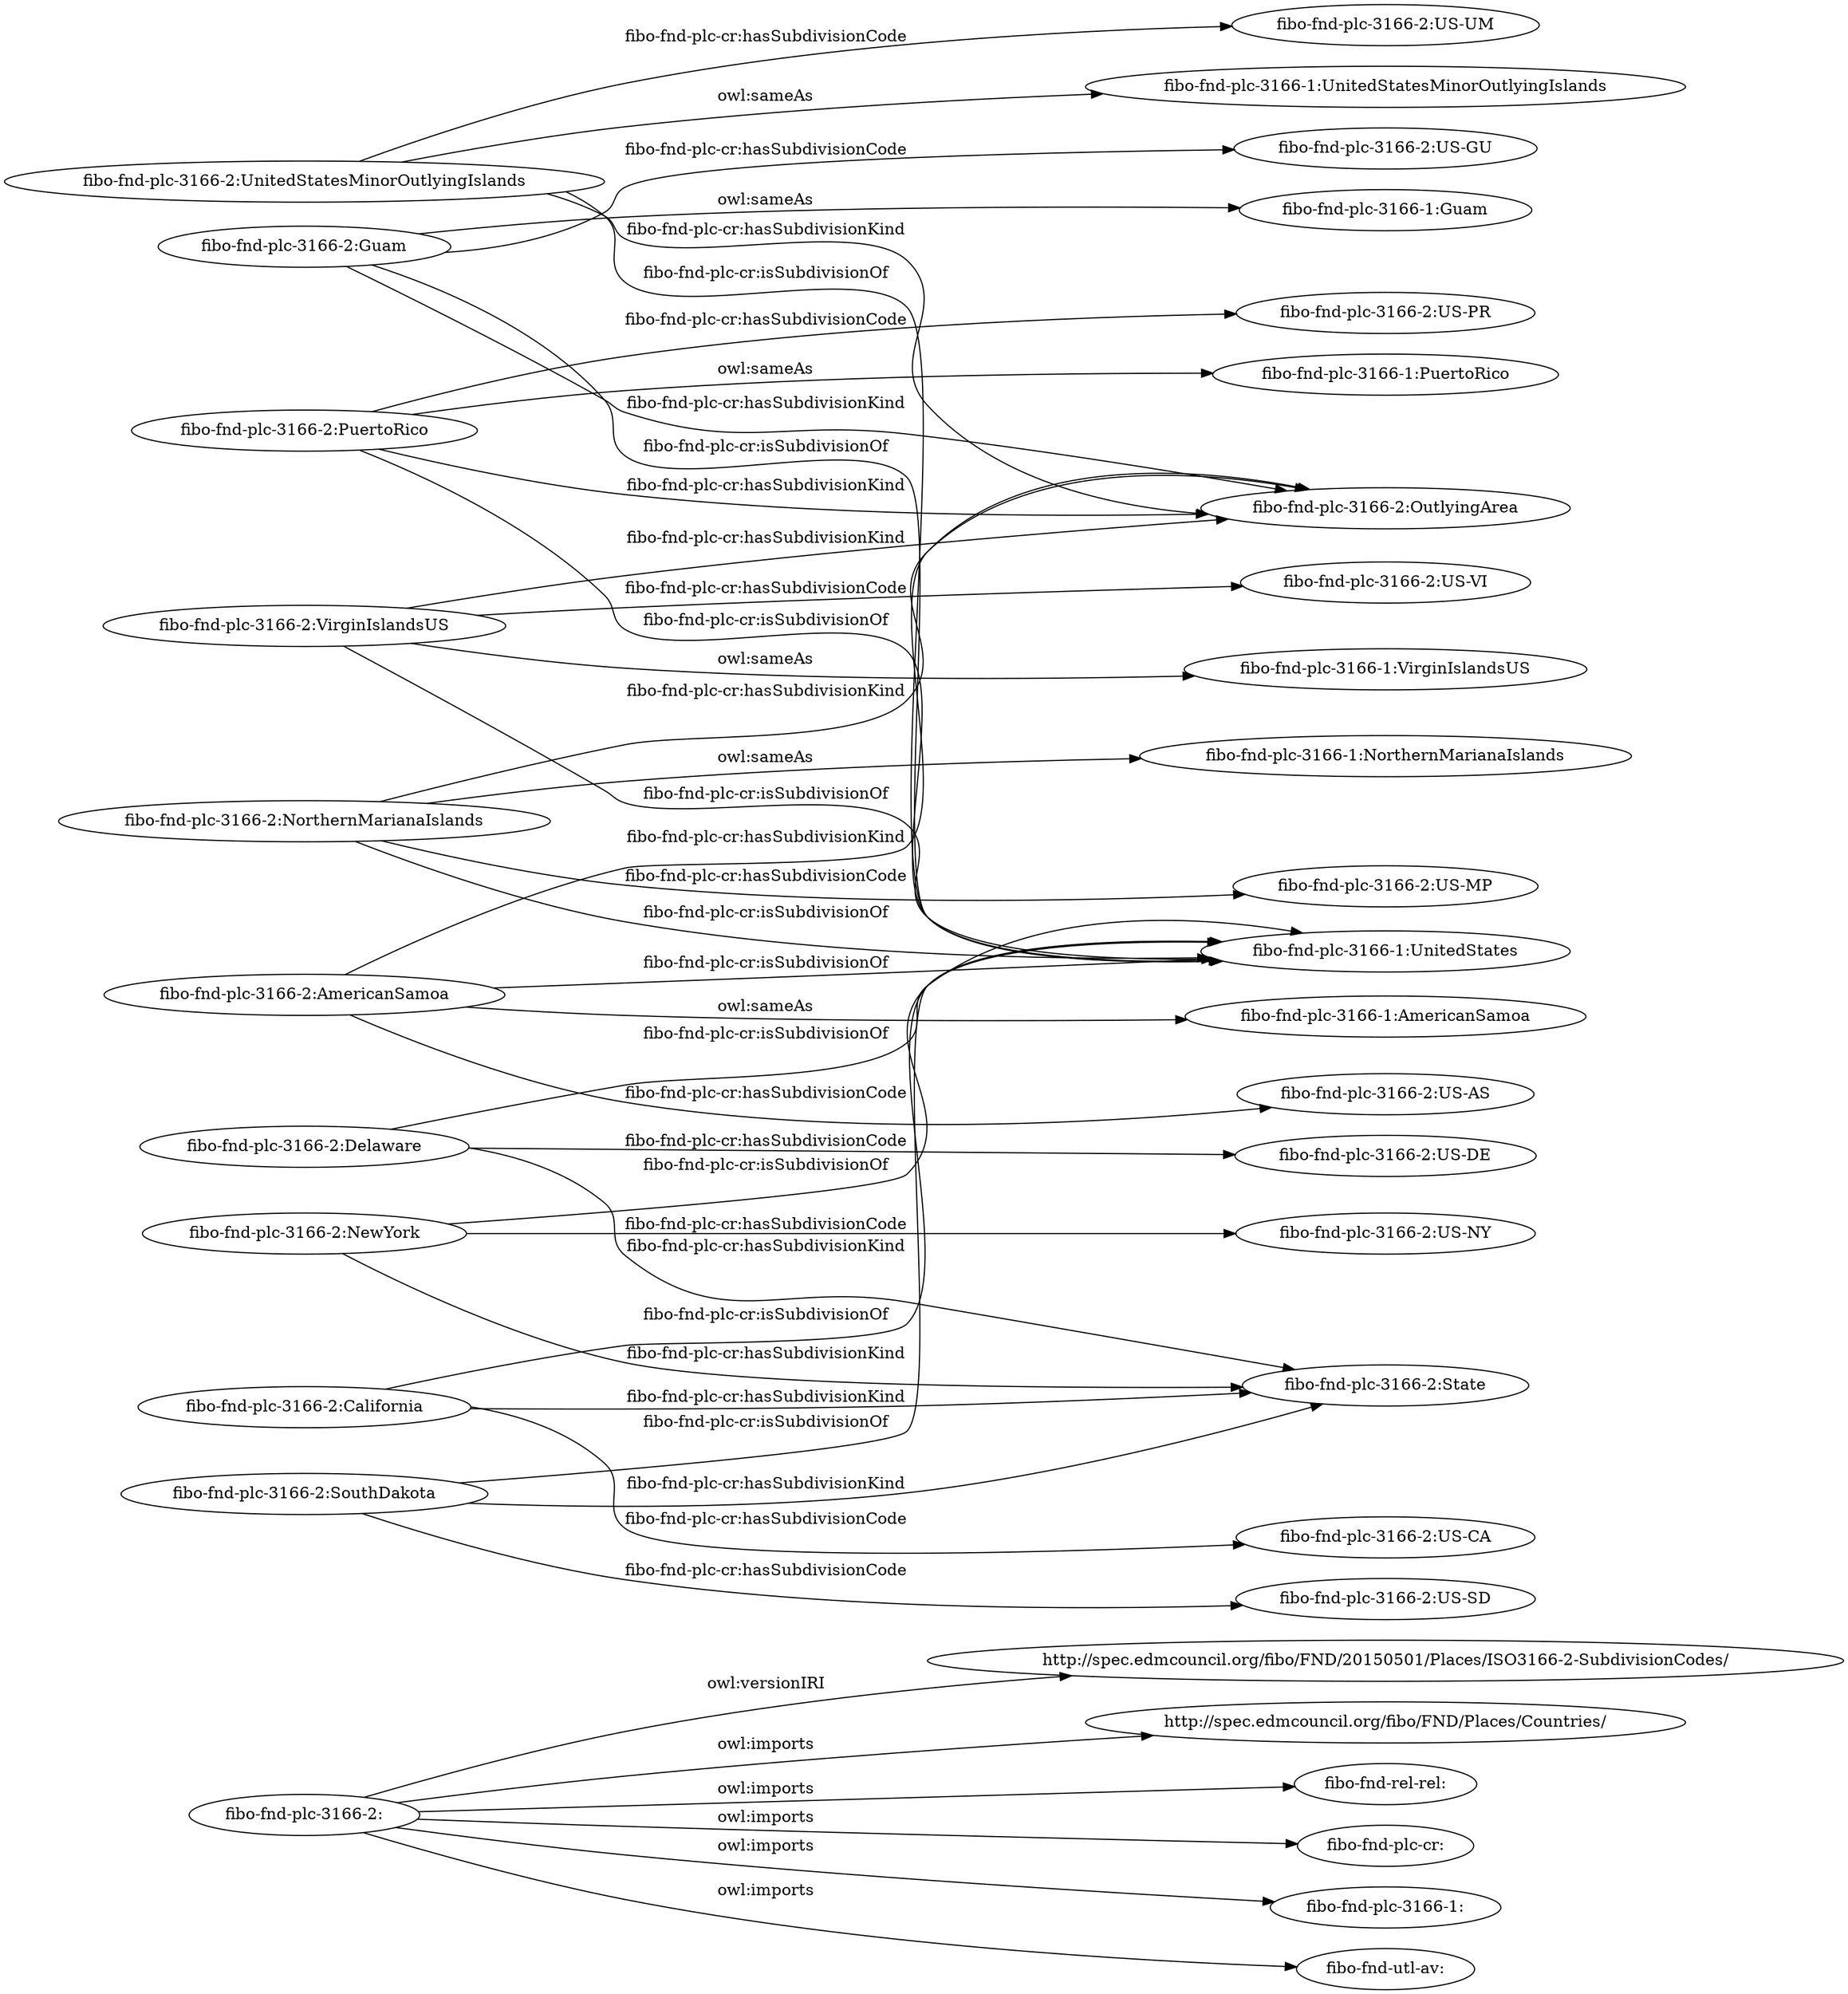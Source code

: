 digraph ar2dtool_diagram { 
rankdir=LR;
size="1501"
	"fibo-fnd-plc-3166-2:" -> "http://spec.edmcouncil.org/fibo/FND/20150501/Places/ISO3166-2-SubdivisionCodes/" [ label = "owl:versionIRI" ];
	"fibo-fnd-plc-3166-2:" -> "http://spec.edmcouncil.org/fibo/FND/Places/Countries/" [ label = "owl:imports" ];
	"fibo-fnd-plc-3166-2:" -> "fibo-fnd-rel-rel:" [ label = "owl:imports" ];
	"fibo-fnd-plc-3166-2:" -> "fibo-fnd-plc-cr:" [ label = "owl:imports" ];
	"fibo-fnd-plc-3166-2:" -> "fibo-fnd-plc-3166-1:" [ label = "owl:imports" ];
	"fibo-fnd-plc-3166-2:" -> "fibo-fnd-utl-av:" [ label = "owl:imports" ];
	"fibo-fnd-plc-3166-2:Delaware" -> "fibo-fnd-plc-3166-1:UnitedStates" [ label = "fibo-fnd-plc-cr:isSubdivisionOf" ];
	"fibo-fnd-plc-3166-2:Delaware" -> "fibo-fnd-plc-3166-2:State" [ label = "fibo-fnd-plc-cr:hasSubdivisionKind" ];
	"fibo-fnd-plc-3166-2:Delaware" -> "fibo-fnd-plc-3166-2:US-DE" [ label = "fibo-fnd-plc-cr:hasSubdivisionCode" ];
	"fibo-fnd-plc-3166-2:UnitedStatesMinorOutlyingIslands" -> "fibo-fnd-plc-3166-2:US-UM" [ label = "fibo-fnd-plc-cr:hasSubdivisionCode" ];
	"fibo-fnd-plc-3166-2:UnitedStatesMinorOutlyingIslands" -> "fibo-fnd-plc-3166-2:OutlyingArea" [ label = "fibo-fnd-plc-cr:hasSubdivisionKind" ];
	"fibo-fnd-plc-3166-2:UnitedStatesMinorOutlyingIslands" -> "fibo-fnd-plc-3166-1:UnitedStatesMinorOutlyingIslands" [ label = "owl:sameAs" ];
	"fibo-fnd-plc-3166-2:UnitedStatesMinorOutlyingIslands" -> "fibo-fnd-plc-3166-1:UnitedStates" [ label = "fibo-fnd-plc-cr:isSubdivisionOf" ];
	"fibo-fnd-plc-3166-2:Guam" -> "fibo-fnd-plc-3166-1:Guam" [ label = "owl:sameAs" ];
	"fibo-fnd-plc-3166-2:Guam" -> "fibo-fnd-plc-3166-2:OutlyingArea" [ label = "fibo-fnd-plc-cr:hasSubdivisionKind" ];
	"fibo-fnd-plc-3166-2:Guam" -> "fibo-fnd-plc-3166-2:US-GU" [ label = "fibo-fnd-plc-cr:hasSubdivisionCode" ];
	"fibo-fnd-plc-3166-2:Guam" -> "fibo-fnd-plc-3166-1:UnitedStates" [ label = "fibo-fnd-plc-cr:isSubdivisionOf" ];
	"fibo-fnd-plc-3166-2:PuertoRico" -> "fibo-fnd-plc-3166-2:US-PR" [ label = "fibo-fnd-plc-cr:hasSubdivisionCode" ];
	"fibo-fnd-plc-3166-2:PuertoRico" -> "fibo-fnd-plc-3166-2:OutlyingArea" [ label = "fibo-fnd-plc-cr:hasSubdivisionKind" ];
	"fibo-fnd-plc-3166-2:PuertoRico" -> "fibo-fnd-plc-3166-1:PuertoRico" [ label = "owl:sameAs" ];
	"fibo-fnd-plc-3166-2:PuertoRico" -> "fibo-fnd-plc-3166-1:UnitedStates" [ label = "fibo-fnd-plc-cr:isSubdivisionOf" ];
	"fibo-fnd-plc-3166-2:VirginIslandsUS" -> "fibo-fnd-plc-3166-2:OutlyingArea" [ label = "fibo-fnd-plc-cr:hasSubdivisionKind" ];
	"fibo-fnd-plc-3166-2:VirginIslandsUS" -> "fibo-fnd-plc-3166-1:UnitedStates" [ label = "fibo-fnd-plc-cr:isSubdivisionOf" ];
	"fibo-fnd-plc-3166-2:VirginIslandsUS" -> "fibo-fnd-plc-3166-2:US-VI" [ label = "fibo-fnd-plc-cr:hasSubdivisionCode" ];
	"fibo-fnd-plc-3166-2:VirginIslandsUS" -> "fibo-fnd-plc-3166-1:VirginIslandsUS" [ label = "owl:sameAs" ];
	"fibo-fnd-plc-3166-2:California" -> "fibo-fnd-plc-3166-1:UnitedStates" [ label = "fibo-fnd-plc-cr:isSubdivisionOf" ];
	"fibo-fnd-plc-3166-2:California" -> "fibo-fnd-plc-3166-2:State" [ label = "fibo-fnd-plc-cr:hasSubdivisionKind" ];
	"fibo-fnd-plc-3166-2:California" -> "fibo-fnd-plc-3166-2:US-CA" [ label = "fibo-fnd-plc-cr:hasSubdivisionCode" ];
	"fibo-fnd-plc-3166-2:SouthDakota" -> "fibo-fnd-plc-3166-1:UnitedStates" [ label = "fibo-fnd-plc-cr:isSubdivisionOf" ];
	"fibo-fnd-plc-3166-2:SouthDakota" -> "fibo-fnd-plc-3166-2:State" [ label = "fibo-fnd-plc-cr:hasSubdivisionKind" ];
	"fibo-fnd-plc-3166-2:SouthDakota" -> "fibo-fnd-plc-3166-2:US-SD" [ label = "fibo-fnd-plc-cr:hasSubdivisionCode" ];
	"fibo-fnd-plc-3166-2:NorthernMarianaIslands" -> "fibo-fnd-plc-3166-2:OutlyingArea" [ label = "fibo-fnd-plc-cr:hasSubdivisionKind" ];
	"fibo-fnd-plc-3166-2:NorthernMarianaIslands" -> "fibo-fnd-plc-3166-1:UnitedStates" [ label = "fibo-fnd-plc-cr:isSubdivisionOf" ];
	"fibo-fnd-plc-3166-2:NorthernMarianaIslands" -> "fibo-fnd-plc-3166-2:US-MP" [ label = "fibo-fnd-plc-cr:hasSubdivisionCode" ];
	"fibo-fnd-plc-3166-2:NorthernMarianaIslands" -> "fibo-fnd-plc-3166-1:NorthernMarianaIslands" [ label = "owl:sameAs" ];
	"fibo-fnd-plc-3166-2:AmericanSamoa" -> "fibo-fnd-plc-3166-2:US-AS" [ label = "fibo-fnd-plc-cr:hasSubdivisionCode" ];
	"fibo-fnd-plc-3166-2:AmericanSamoa" -> "fibo-fnd-plc-3166-1:AmericanSamoa" [ label = "owl:sameAs" ];
	"fibo-fnd-plc-3166-2:AmericanSamoa" -> "fibo-fnd-plc-3166-2:OutlyingArea" [ label = "fibo-fnd-plc-cr:hasSubdivisionKind" ];
	"fibo-fnd-plc-3166-2:AmericanSamoa" -> "fibo-fnd-plc-3166-1:UnitedStates" [ label = "fibo-fnd-plc-cr:isSubdivisionOf" ];
	"fibo-fnd-plc-3166-2:NewYork" -> "fibo-fnd-plc-3166-1:UnitedStates" [ label = "fibo-fnd-plc-cr:isSubdivisionOf" ];
	"fibo-fnd-plc-3166-2:NewYork" -> "fibo-fnd-plc-3166-2:State" [ label = "fibo-fnd-plc-cr:hasSubdivisionKind" ];
	"fibo-fnd-plc-3166-2:NewYork" -> "fibo-fnd-plc-3166-2:US-NY" [ label = "fibo-fnd-plc-cr:hasSubdivisionCode" ];

}
